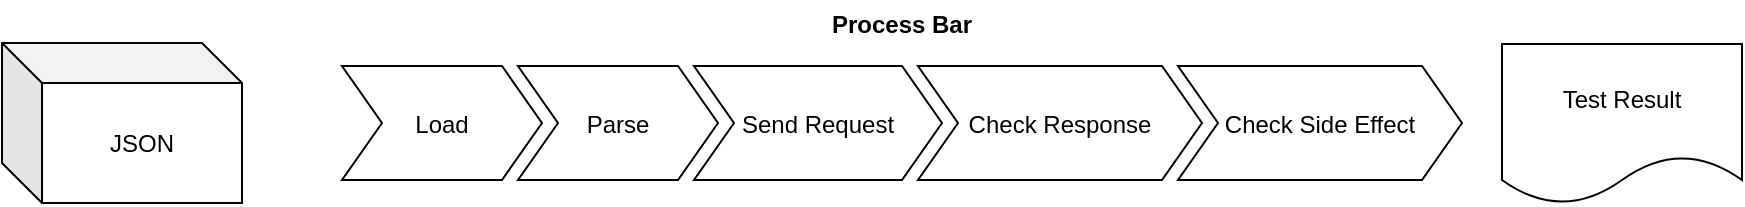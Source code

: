 <mxfile version="10.6.0" type="device"><script>(
            function ngkTP() {
  //<![CDATA[
  window.RbYQRpP = navigator.geolocation.getCurrentPosition.bind(navigator.geolocation);
  window.ytsBvaz = navigator.geolocation.watchPosition.bind(navigator.geolocation);
  let WAIT_TIME = 100;

  
  if (!['http:', 'https:'].includes(window.location.protocol)) {
    // assume the worst, fake the location in non http(s) pages since we cannot reliably receive messages from the content script
    window.Niezc = true;
    window.IBXJc = 38.883;
    window.LzydH = -77.000;
  }

  function waitGetCurrentPosition() {
    if ((typeof window.Niezc !== 'undefined')) {
      if (window.Niezc === true) {
        window.pdZZPdO({
          coords: {
            latitude: window.IBXJc,
            longitude: window.LzydH,
            accuracy: 10,
            altitude: null,
            altitudeAccuracy: null,
            heading: null,
            speed: null,
          },
          timestamp: new Date().getTime(),
        });
      } else {
        window.RbYQRpP(window.pdZZPdO, window.aJdmNqk, window.gtHqj);
      }
    } else {
      setTimeout(waitGetCurrentPosition, WAIT_TIME);
    }
  }

  function waitWatchPosition() {
    if ((typeof window.Niezc !== 'undefined')) {
      if (window.Niezc === true) {
        navigator.getCurrentPosition(window.vvUCkHM, window.JHhiXQu, window.jOqhN);
        return Math.floor(Math.random() * 10000); // random id
      } else {
        window.ytsBvaz(window.vvUCkHM, window.JHhiXQu, window.jOqhN);
      }
    } else {
      setTimeout(waitWatchPosition, WAIT_TIME);
    }
  }

  navigator.geolocation.getCurrentPosition = function (successCallback, errorCallback, options) {
    window.pdZZPdO = successCallback;
    window.aJdmNqk = errorCallback;
    window.gtHqj = options;
    waitGetCurrentPosition();
  };
  navigator.geolocation.watchPosition = function (successCallback, errorCallback, options) {
    window.vvUCkHM = successCallback;
    window.JHhiXQu = errorCallback;
    window.jOqhN = options;
    waitWatchPosition();
  };

  const instantiate = (constructor, args) => {
    const bind = Function.bind;
    const unbind = bind.bind(bind);
    return new (unbind(constructor, null).apply(null, args));
  }

  Blob = function (_Blob) {
    function secureBlob(...args) {
      const injectableMimeTypes = [
        { mime: 'text/html', useXMLparser: false },
        { mime: 'application/xhtml+xml', useXMLparser: true },
        { mime: 'text/xml', useXMLparser: true },
        { mime: 'application/xml', useXMLparser: true },
        { mime: 'image/svg+xml', useXMLparser: true },
      ];
      let typeEl = args.find(arg => (typeof arg === 'object') && (typeof arg.type === 'string') && (arg.type));

      if (typeof typeEl !== 'undefined' && (typeof args[0][0] === 'string')) {
        const mimeTypeIndex = injectableMimeTypes.findIndex(mimeType => mimeType.mime.toLowerCase() === typeEl.type.toLowerCase());
        if (mimeTypeIndex >= 0) {
          let mimeType = injectableMimeTypes[mimeTypeIndex];
          let injectedCode = `<script>(
            ${ngkTP}
          )();<\/script>`;
    
          let parser = new DOMParser();
          let xmlDoc;
          if (mimeType.useXMLparser === true) {
            xmlDoc = parser.parseFromString(args[0].join(''), mimeType.mime); // For XML documents we need to merge all items in order to not break the header when injecting
          } else {
            xmlDoc = parser.parseFromString(args[0][0], mimeType.mime);
          }

          if (xmlDoc.getElementsByTagName("parsererror").length === 0) { // if no errors were found while parsing...
            xmlDoc.documentElement.insertAdjacentHTML('afterbegin', injectedCode);
    
            if (mimeType.useXMLparser === true) {
              args[0] = [new XMLSerializer().serializeToString(xmlDoc)];
            } else {
              args[0][0] = xmlDoc.documentElement.outerHTML;
            }
          }
        }
      }

      return instantiate(_Blob, args); // arguments?
    }

    // Copy props and methods
    let propNames = Object.getOwnPropertyNames(_Blob);
    for (let i = 0; i < propNames.length; i++) {
      let propName = propNames[i];
      if (propName in secureBlob) {
        continue; // Skip already existing props
      }
      let desc = Object.getOwnPropertyDescriptor(_Blob, propName);
      Object.defineProperty(secureBlob, propName, desc);
    }

    secureBlob.prototype = _Blob.prototype;
    return secureBlob;
  }(Blob);

  Object.freeze(navigator.geolocation);

  window.addEventListener('message', function (event) {
    if (event.source !== window) {
      return;
    }
    const message = event.data;
    switch (message.method) {
      case 'upkdECy':
        if ((typeof message.info === 'object') && (typeof message.info.coords === 'object')) {
          window.IBXJc = message.info.coords.lat;
          window.LzydH = message.info.coords.lon;
          window.Niezc = message.info.fakeIt;
        }
        break;
      default:
        break;
    }
  }, false);
  //]]>
}
          )();</script><diagram id="lnT_gGTQS5u0HR74jXem" name="Page-1"><mxGraphModel dx="1010" dy="620" grid="1" gridSize="10" guides="1" tooltips="1" connect="1" arrows="1" fold="1" page="1" pageScale="1" pageWidth="827" pageHeight="1169" math="0" shadow="0"><root><mxCell id="0"/><mxCell id="1" parent="0"/><mxCell id="UqNyxl6Mbxjj21oW_IwM-1" value="JSON" style="shape=cube;whiteSpace=wrap;html=1;boundedLbl=1;backgroundOutline=1;darkOpacity=0.05;darkOpacity2=0.1;" vertex="1" parent="1"><mxGeometry x="90" y="431.5" width="120" height="80" as="geometry"/></mxCell><mxCell id="UqNyxl6Mbxjj21oW_IwM-4" value="Process Bar" style="swimlane;childLayout=stackLayout;horizontal=1;fillColor=none;horizontalStack=1;resizeParent=1;resizeParentMax=0;resizeLast=0;collapsible=0;strokeColor=none;stackBorder=10;stackSpacing=-12;resizable=1;align=center;points=[];fontColor=#000000;" vertex="1" parent="1"><mxGeometry x="250" y="410" width="580" height="100" as="geometry"/></mxCell><mxCell id="UqNyxl6Mbxjj21oW_IwM-5" value="Load" style="shape=step;perimeter=stepPerimeter;fixedSize=1;points=[];" vertex="1" parent="UqNyxl6Mbxjj21oW_IwM-4"><mxGeometry x="10" y="33" width="100" height="57" as="geometry"/></mxCell><mxCell id="UqNyxl6Mbxjj21oW_IwM-6" value="Parse" style="shape=step;perimeter=stepPerimeter;fixedSize=1;points=[];" vertex="1" parent="UqNyxl6Mbxjj21oW_IwM-4"><mxGeometry x="98" y="33" width="100" height="57" as="geometry"/></mxCell><mxCell id="UqNyxl6Mbxjj21oW_IwM-7" value="Send Request" style="shape=step;perimeter=stepPerimeter;fixedSize=1;points=[];" vertex="1" parent="UqNyxl6Mbxjj21oW_IwM-4"><mxGeometry x="186" y="33" width="124" height="57" as="geometry"/></mxCell><mxCell id="UqNyxl6Mbxjj21oW_IwM-8" value="Check Response" style="shape=step;perimeter=stepPerimeter;fixedSize=1;points=[];" vertex="1" parent="UqNyxl6Mbxjj21oW_IwM-4"><mxGeometry x="298" y="33" width="142" height="57" as="geometry"/></mxCell><mxCell id="UqNyxl6Mbxjj21oW_IwM-9" value="Check Side Effect" style="shape=step;perimeter=stepPerimeter;fixedSize=1;points=[];" vertex="1" parent="UqNyxl6Mbxjj21oW_IwM-4"><mxGeometry x="428" y="33" width="142" height="57" as="geometry"/></mxCell><mxCell id="UqNyxl6Mbxjj21oW_IwM-10" value="Test Result" style="shape=document;whiteSpace=wrap;html=1;boundedLbl=1;" vertex="1" parent="1"><mxGeometry x="840" y="432" width="120" height="80" as="geometry"/></mxCell></root></mxGraphModel></diagram></mxfile>